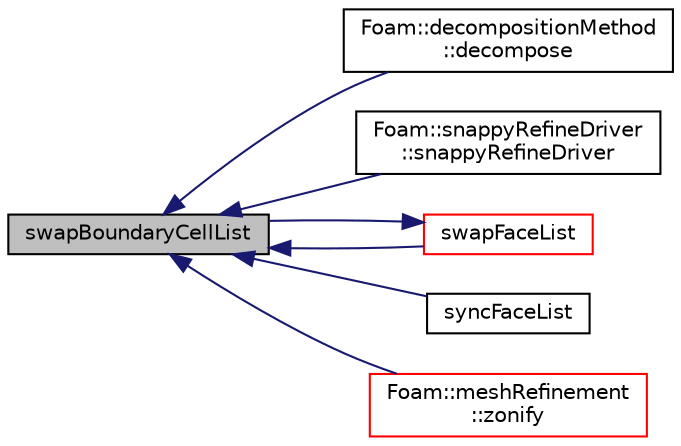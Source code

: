 digraph "swapBoundaryCellList"
{
  bgcolor="transparent";
  edge [fontname="Helvetica",fontsize="10",labelfontname="Helvetica",labelfontsize="10"];
  node [fontname="Helvetica",fontsize="10",shape=record];
  rankdir="LR";
  Node1 [label="swapBoundaryCellList",height=0.2,width=0.4,color="black", fillcolor="grey75", style="filled", fontcolor="black"];
  Node1 -> Node2 [dir="back",color="midnightblue",fontsize="10",style="solid",fontname="Helvetica"];
  Node2 [label="Foam::decompositionMethod\l::decompose",height=0.2,width=0.4,color="black",URL="$a00507.html#a9e5348f6d62778dc2721d9646d92c3d2"];
  Node1 -> Node3 [dir="back",color="midnightblue",fontsize="10",style="solid",fontname="Helvetica"];
  Node3 [label="Foam::snappyRefineDriver\l::snappyRefineDriver",height=0.2,width=0.4,color="black",URL="$a02436.html#a5675da79b1a5d194aa113611d3b9e024",tooltip="Construct from components. "];
  Node1 -> Node4 [dir="back",color="midnightblue",fontsize="10",style="solid",fontname="Helvetica"];
  Node4 [label="swapFaceList",height=0.2,width=0.4,color="red",URL="$a02630.html#a0a2ccad77335dc7f9439d3933cf109e0",tooltip="Swap coupled face values. "];
  Node4 -> Node1 [dir="back",color="midnightblue",fontsize="10",style="solid",fontname="Helvetica"];
  Node1 -> Node5 [dir="back",color="midnightblue",fontsize="10",style="solid",fontname="Helvetica"];
  Node5 [label="syncFaceList",height=0.2,width=0.4,color="black",URL="$a02630.html#afd8d7d625380d8575ecc5ed01247b25c"];
  Node1 -> Node6 [dir="back",color="midnightblue",fontsize="10",style="solid",fontname="Helvetica"];
  Node6 [label="Foam::meshRefinement\l::zonify",height=0.2,width=0.4,color="red",URL="$a01504.html#a90cf965dfe02eb20f11a4a8c6035747f",tooltip="Put faces/cells into zones according to surface specification. "];
}
